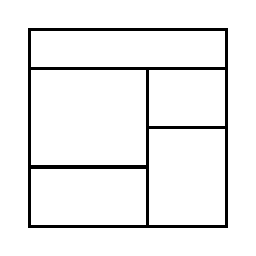\begin{tikzpicture}[very thick, scale=.5]
    \draw (0,4) rectangle (5,5);
    \draw (0,3/2) rectangle (3,4);
    \draw (0,0) rectangle (3,3/2);
    \draw (3,5/2) rectangle (5,4);
    \draw (3,0) rectangle (5,5/2);
\end{tikzpicture}
